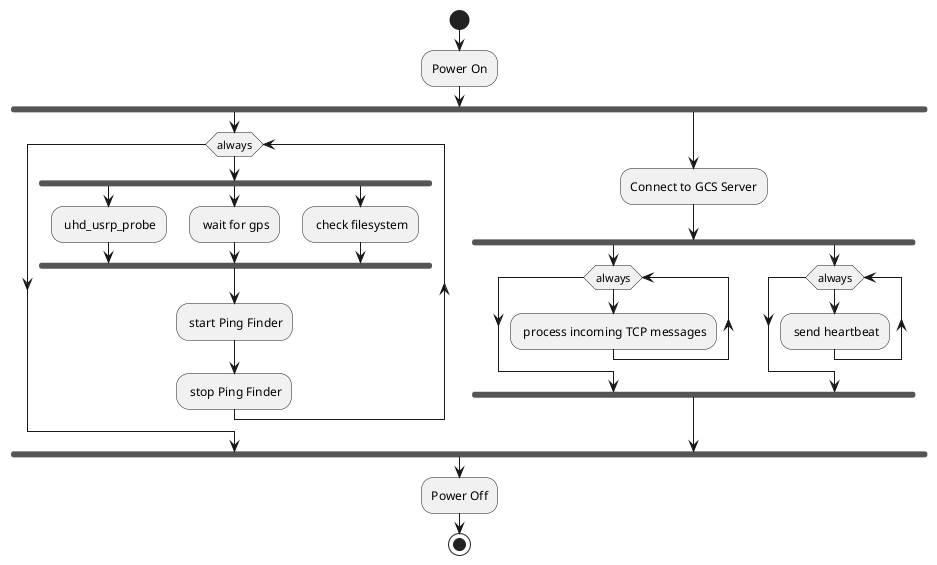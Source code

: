 @startuml RCT Receiver Activity Diagram

start

:Power On;

fork
    while(always)
        fork
            : uhd_usrp_probe;
        fork again
            : wait for gps;
        fork again
            : check filesystem;
        end fork

        : start Ping Finder;
        : stop Ping Finder;
    endwhile
fork again
    :Connect to GCS Server;
    fork
        while(always)
            : process incoming TCP messages;
        endwhile
    fork again
        while(always)
            : send heartbeat;
        endwhile
    end fork
end fork

:Power Off;

stop
@enduml


@startuml RCT GCS Activity Diagram

start

:Initialize RCT Server;
fork
    while(always)
        :Send Heartbeats;
    endwhile
fork again
    while(always)
        :Receive Pings; 
    endwhile
    :Display Pings;
    if (> 3 Receivers connected) then (True)
        :Calculate Estimate/Precision;
        :Display Estimate/Precision;
    endif
fork again
    :User Command Input;
    :Command Sent to Receivers;
end fork
end

@enduml